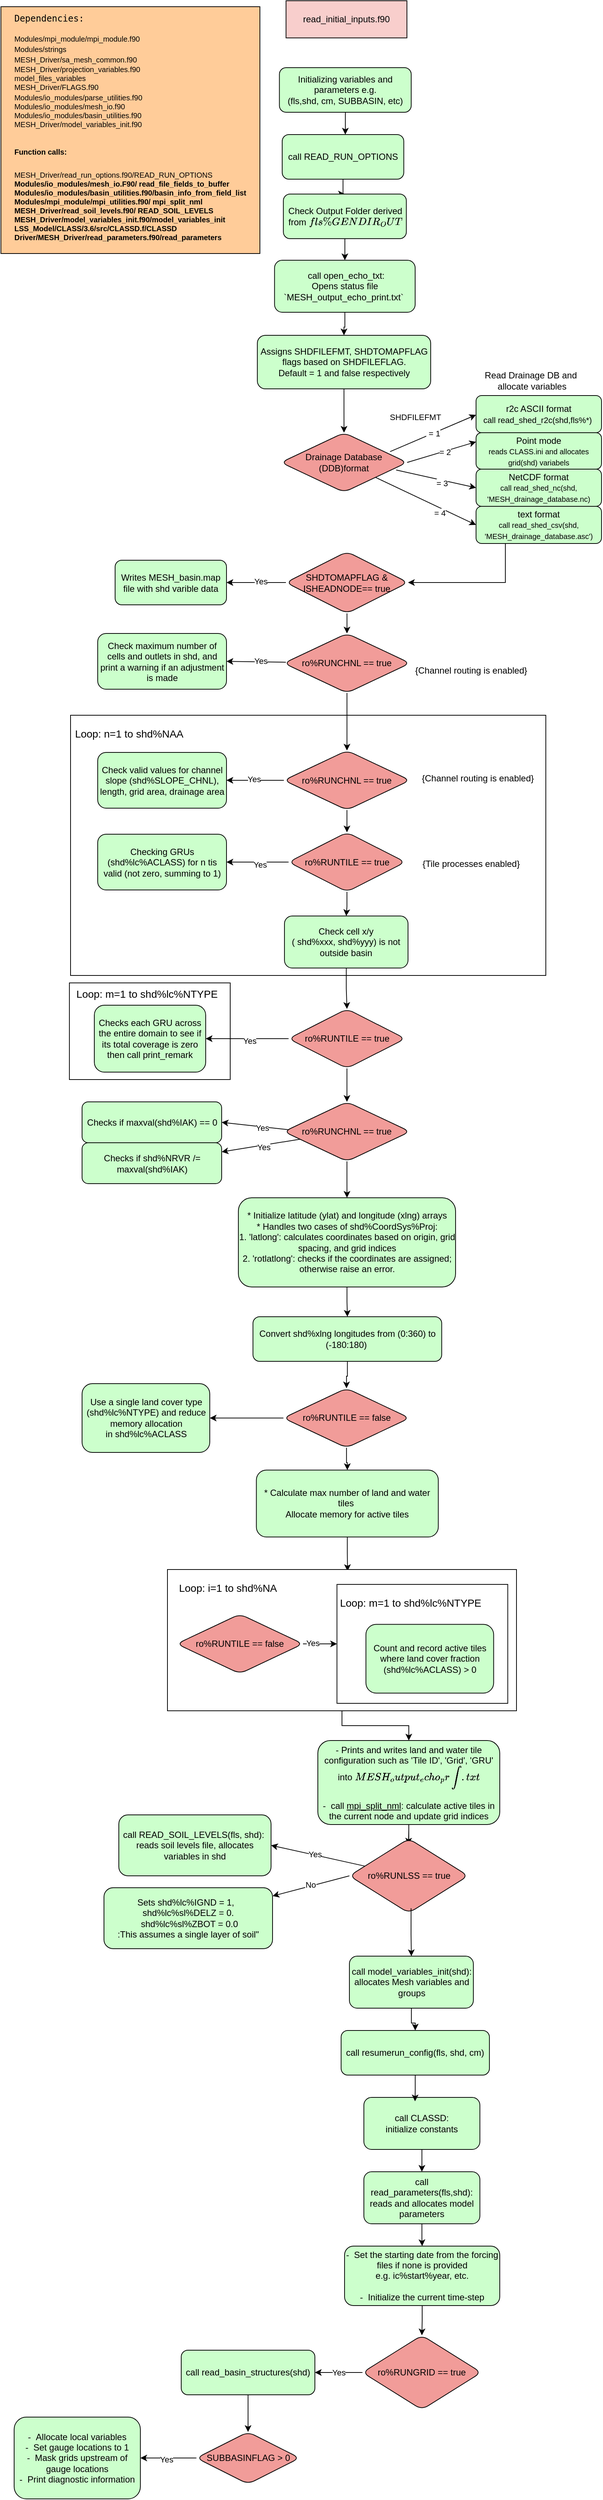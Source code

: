 <mxfile version="24.7.10">
  <diagram name="Page-1" id="G8Z1aOc2a2VwqG3tYmDv">
    <mxGraphModel dx="1587" dy="713" grid="1" gridSize="10" guides="1" tooltips="1" connect="1" arrows="1" fold="1" page="1" pageScale="1" pageWidth="850" pageHeight="1100" math="0" shadow="0">
      <root>
        <mxCell id="0" />
        <mxCell id="1" parent="0" />
        <mxCell id="cja30XPuZZx3rcNJkgzq-40" value="" style="rounded=0;whiteSpace=wrap;html=1;" parent="1" vertex="1">
          <mxGeometry x="103.45" y="1331" width="216.55" height="130" as="geometry" />
        </mxCell>
        <mxCell id="cja30XPuZZx3rcNJkgzq-22" value="" style="rounded=0;whiteSpace=wrap;html=1;" parent="1" vertex="1">
          <mxGeometry x="105" y="971" width="640" height="350" as="geometry" />
        </mxCell>
        <mxCell id="RrCD0M5poMjOQzzuSIQ9-5" value="&amp;nbsp;= 1" style="rounded=0;orthogonalLoop=1;jettySize=auto;html=1;entryX=0;entryY=0.52;entryDx=0;entryDy=0;entryPerimeter=0;exitX=0.865;exitY=0.318;exitDx=0;exitDy=0;exitPerimeter=0;" parent="1" source="RrCD0M5poMjOQzzuSIQ9-2" target="RrCD0M5poMjOQzzuSIQ9-4" edge="1">
          <mxGeometry x="0.004" relative="1" as="geometry">
            <mxPoint as="offset" />
            <mxPoint x="528.211" y="662.08" as="sourcePoint" />
          </mxGeometry>
        </mxCell>
        <mxCell id="RrCD0M5poMjOQzzuSIQ9-2" value="Drainage Database (DDB)format" style="rhombus;whiteSpace=wrap;html=1;rounded=1;fillColor=#F19C99;" parent="1" vertex="1">
          <mxGeometry x="388.25" y="591" width="170" height="80" as="geometry" />
        </mxCell>
        <mxCell id="RrCD0M5poMjOQzzuSIQ9-4" value="r2c ASCII format&lt;br&gt;&lt;div style=&quot;&quot;&gt;&lt;span style=&quot;background-color: initial; font-size: 11px;&quot;&gt;call read_shed_r2c(shd,fls%*)&lt;/span&gt;&lt;span style=&quot;font-size: 11px;&quot;&gt;&amp;nbsp;&lt;/span&gt;&lt;/div&gt;" style="whiteSpace=wrap;html=1;rounded=1;fillColor=#CCFFCC;" parent="1" vertex="1">
          <mxGeometry x="651.04" y="541" width="168.96" height="50" as="geometry" />
        </mxCell>
        <mxCell id="RrCD0M5poMjOQzzuSIQ9-6" value="Point mode&lt;div&gt;&lt;font style=&quot;font-size: 10px;&quot;&gt;reads CLASS.ini and allocates grid(shd) variabels&lt;/font&gt;&lt;/div&gt;" style="whiteSpace=wrap;html=1;rounded=1;fillColor=#CCFFCC;" parent="1" vertex="1">
          <mxGeometry x="651.04" y="591" width="168.96" height="49" as="geometry" />
        </mxCell>
        <mxCell id="RrCD0M5poMjOQzzuSIQ9-7" value="NetCDF format&lt;div&gt;&lt;font style=&quot;font-size: 10px;&quot;&gt;call read_shed_nc(shd, &#39;MESH_drainage_database.nc)&lt;/font&gt;&lt;br&gt;&lt;/div&gt;" style="whiteSpace=wrap;html=1;rounded=1;fillColor=#CCFFCC;" parent="1" vertex="1">
          <mxGeometry x="651.04" y="640" width="168.96" height="50" as="geometry" />
        </mxCell>
        <mxCell id="RrCD0M5poMjOQzzuSIQ9-8" value="= 2" style="rounded=0;orthogonalLoop=1;jettySize=auto;html=1;entryX=0;entryY=0.25;entryDx=0;entryDy=0;exitX=1;exitY=0.5;exitDx=0;exitDy=0;" parent="1" source="RrCD0M5poMjOQzzuSIQ9-2" target="RrCD0M5poMjOQzzuSIQ9-6" edge="1">
          <mxGeometry x="0.079" y="-1" relative="1" as="geometry">
            <mxPoint x="508.95" y="595.68" as="sourcePoint" />
            <mxPoint x="651.04" y="621.5" as="targetPoint" />
            <mxPoint as="offset" />
          </mxGeometry>
        </mxCell>
        <mxCell id="RrCD0M5poMjOQzzuSIQ9-9" value="= 3" style="rounded=0;orthogonalLoop=1;jettySize=auto;html=1;entryX=0;entryY=0.5;entryDx=0;entryDy=0;exitX=0.913;exitY=0.627;exitDx=0;exitDy=0;exitPerimeter=0;" parent="1" source="RrCD0M5poMjOQzzuSIQ9-2" edge="1">
          <mxGeometry x="0.154" y="-4" relative="1" as="geometry">
            <mxPoint x="507.93" y="601.2" as="sourcePoint" />
            <mxPoint x="651.04" y="665" as="targetPoint" />
            <mxPoint as="offset" />
          </mxGeometry>
        </mxCell>
        <mxCell id="cja30XPuZZx3rcNJkgzq-14" style="edgeStyle=orthogonalEdgeStyle;rounded=0;orthogonalLoop=1;jettySize=auto;html=1;entryX=1;entryY=0.5;entryDx=0;entryDy=0;" parent="1" target="RrCD0M5poMjOQzzuSIQ9-28" edge="1">
          <mxGeometry relative="1" as="geometry">
            <mxPoint x="690.529" y="740" as="sourcePoint" />
            <Array as="points">
              <mxPoint x="691" y="793" />
            </Array>
          </mxGeometry>
        </mxCell>
        <mxCell id="RrCD0M5poMjOQzzuSIQ9-10" value="text format&lt;div&gt;&lt;font style=&quot;font-size: 10px;&quot;&gt;call read_shed_csv(shd, &#39;MESH_drainage_database.asc&#39;)&lt;/font&gt;&lt;br&gt;&lt;/div&gt;" style="whiteSpace=wrap;html=1;rounded=1;fillColor=#CCFFCC;" parent="1" vertex="1">
          <mxGeometry x="651.04" y="690" width="168.96" height="50" as="geometry" />
        </mxCell>
        <mxCell id="RrCD0M5poMjOQzzuSIQ9-11" value="= 4" style="rounded=0;orthogonalLoop=1;jettySize=auto;html=1;entryX=0;entryY=0.5;entryDx=0;entryDy=0;" parent="1" source="RrCD0M5poMjOQzzuSIQ9-2" target="RrCD0M5poMjOQzzuSIQ9-10" edge="1">
          <mxGeometry x="0.313" y="-6" relative="1" as="geometry">
            <mxPoint x="503.51" y="605.68" as="sourcePoint" />
            <mxPoint x="641.04" y="725" as="targetPoint" />
            <mxPoint as="offset" />
          </mxGeometry>
        </mxCell>
        <mxCell id="RrCD0M5poMjOQzzuSIQ9-12" value="&lt;span style=&quot;color: rgb(0, 0, 0); font-family: Helvetica; font-size: 11px; font-style: normal; font-variant-ligatures: normal; font-variant-caps: normal; font-weight: 400; letter-spacing: normal; orphans: 2; text-align: center; text-indent: 0px; text-transform: none; widows: 2; word-spacing: 0px; -webkit-text-stroke-width: 0px; white-space: nowrap; background-color: rgb(255, 255, 255); text-decoration-thickness: initial; text-decoration-style: initial; text-decoration-color: initial; display: inline !important; float: none;&quot;&gt;SHDFILEFMT&lt;/span&gt;" style="text;whiteSpace=wrap;html=1;" parent="1" vertex="1">
          <mxGeometry x="533.25" y="556" width="80" height="20" as="geometry" />
        </mxCell>
        <mxCell id="RrCD0M5poMjOQzzuSIQ9-32" value="" style="edgeStyle=orthogonalEdgeStyle;rounded=0;orthogonalLoop=1;jettySize=auto;html=1;" parent="1" source="RrCD0M5poMjOQzzuSIQ9-28" target="RrCD0M5poMjOQzzuSIQ9-31" edge="1">
          <mxGeometry relative="1" as="geometry" />
        </mxCell>
        <mxCell id="RrCD0M5poMjOQzzuSIQ9-33" value="Yes" style="edgeLabel;html=1;align=center;verticalAlign=middle;resizable=0;points=[];" parent="RrCD0M5poMjOQzzuSIQ9-32" vertex="1" connectable="0">
          <mxGeometry x="-0.137" y="-2" relative="1" as="geometry">
            <mxPoint as="offset" />
          </mxGeometry>
        </mxCell>
        <mxCell id="cja30XPuZZx3rcNJkgzq-15" style="edgeStyle=orthogonalEdgeStyle;rounded=0;orthogonalLoop=1;jettySize=auto;html=1;entryX=0.5;entryY=0;entryDx=0;entryDy=0;" parent="1" source="RrCD0M5poMjOQzzuSIQ9-28" target="cja30XPuZZx3rcNJkgzq-8" edge="1">
          <mxGeometry relative="1" as="geometry" />
        </mxCell>
        <mxCell id="RrCD0M5poMjOQzzuSIQ9-28" value="SHDTOMAPFLAG &amp;amp; ISHEADNODE== true" style="rhombus;whiteSpace=wrap;html=1;rounded=1;fillColor=#F19C99;" parent="1" vertex="1">
          <mxGeometry x="395" y="751" width="164.45" height="83" as="geometry" />
        </mxCell>
        <mxCell id="RrCD0M5poMjOQzzuSIQ9-31" value="Writes&amp;nbsp;MESH_basin.map file with shd varible data" style="whiteSpace=wrap;html=1;rounded=1;fillColor=#CCFFCC;" parent="1" vertex="1">
          <mxGeometry x="165" y="762.5" width="150" height="60" as="geometry" />
        </mxCell>
        <mxCell id="k8cxtBcyO_ocY8MXpLSP-2" value="&lt;pre style=&quot;text-align: left;&quot;&gt;&lt;span style=&quot;background-color: initial;&quot;&gt;&lt;font style=&quot;font-size: 12px;&quot;&gt;Dependencies:&lt;/font&gt;&lt;/span&gt;&lt;/pre&gt;&lt;div style=&quot;text-align: left;&quot;&gt;&lt;font style=&quot;font-size: 10px;&quot;&gt;&lt;font style=&quot;&quot;&gt;Modules/mpi_module/&lt;/font&gt;&lt;span style=&quot;background-color: initial;&quot;&gt;mpi_module.f90&lt;/span&gt;&lt;/font&gt;&lt;/div&gt;&lt;div style=&quot;text-align: left;&quot;&gt;&lt;font style=&quot;font-size: 10px;&quot;&gt;&lt;span style=&quot;background-color: initial;&quot;&gt;Modules/&lt;/span&gt;strings&lt;/font&gt;&lt;font style=&quot;font-size: 10px;&quot;&gt;&amp;nbsp;&lt;/font&gt;&lt;/div&gt;&lt;div&gt;&lt;div style=&quot;text-align: left;&quot;&gt;&lt;span style=&quot;font-size: 10px; background-color: initial;&quot;&gt;MESH_Driver/sa_mesh_common.f90&lt;/span&gt;&lt;/div&gt;&lt;font style=&quot;font-size: 10px;&quot;&gt;&lt;div style=&quot;text-align: left;&quot;&gt;&lt;span style=&quot;background-color: initial;&quot;&gt;MESH_Driver/projection_variables.f90&lt;/span&gt;&lt;/div&gt;&lt;div style=&quot;text-align: left;&quot;&gt;&lt;span style=&quot;background-color: initial;&quot;&gt;model_files_variables&lt;/span&gt;&lt;/div&gt;&lt;div style=&quot;text-align: left;&quot;&gt;&lt;span style=&quot;background-color: initial;&quot;&gt;MESH_Driver/FLAGS.f90&lt;/span&gt;&lt;/div&gt;&lt;/font&gt;&lt;/div&gt;&lt;div&gt;&lt;div style=&quot;text-align: left;&quot;&gt;&lt;span style=&quot;font-size: 10px; background-color: initial;&quot;&gt;Modules/io_modules/parse_utilities.f90&lt;/span&gt;&lt;/div&gt;&lt;font style=&quot;&quot;&gt;&lt;div style=&quot;font-size: 10px; text-align: left;&quot;&gt;&lt;span style=&quot;background-color: initial;&quot;&gt;Modules/io_modules/mesh_io.f90&lt;/span&gt;&lt;/div&gt;&lt;div style=&quot;font-size: 10px; text-align: left;&quot;&gt;&lt;span style=&quot;background-color: initial;&quot;&gt;Modules/io_modules/basin_utilities.f90&lt;/span&gt;&lt;/div&gt;&lt;div style=&quot;font-size: 10px; text-align: left;&quot;&gt;&lt;span style=&quot;background-color: initial;&quot;&gt;MESH_Driver/&lt;/span&gt;model_variables_init.f90&lt;span style=&quot;background-color: initial;&quot;&gt;&lt;br&gt;&lt;/span&gt;&lt;/div&gt;&lt;div style=&quot;font-size: 10px; text-align: left;&quot;&gt;&lt;br&gt;&lt;/div&gt;&lt;h4 style=&quot;font-size: 10px; text-align: left;&quot;&gt;Function calls:&lt;/h4&gt;&lt;h6 style=&quot;text-align: left;&quot;&gt;&lt;font face=&quot;Helvetica&quot;&gt;&lt;font style=&quot;font-size: 10px;&quot;&gt;&lt;span style=&quot;text-align: center; background-color: initial; font-weight: normal;&quot;&gt;MESH_Driver/&lt;/span&gt;&lt;span style=&quot;text-align: center; background-color: initial; font-weight: normal;&quot;&gt;read_run_options.f90/&lt;/span&gt;&lt;/font&gt;&lt;span style=&quot;text-align: center; background-color: initial; font-weight: normal;&quot;&gt;&lt;font style=&quot;font-size: 10px;&quot;&gt;READ_RUN_OPTIONS&lt;/font&gt;&lt;br&gt;&lt;/span&gt;&lt;/font&gt;&lt;font face=&quot;Helvetica&quot;&gt;&lt;span style=&quot;background-color: initial; text-align: center;&quot;&gt;&lt;span style=&quot;font-size: 10px;&quot;&gt;Modules/io_modules/mesh_io.F90/&amp;nbsp;&lt;/span&gt;&lt;/span&gt;&lt;span style=&quot;background-color: initial; text-align: center; font-size: 10px;&quot;&gt;read_file_fields_to_buffer&lt;br&gt;&lt;/span&gt;&lt;/font&gt;&lt;font face=&quot;Helvetica&quot;&gt;&lt;span style=&quot;background-color: initial; text-align: center;&quot;&gt;&lt;span style=&quot;font-size: 10px;&quot;&gt;Modules/io_modules/basin_utilities.f90/&lt;/span&gt;&lt;/span&gt;&lt;span style=&quot;background-color: initial; text-align: center; font-size: 10px;&quot;&gt;basin_info_from_field_list&lt;br&gt;&lt;/span&gt;&lt;/font&gt;&lt;font face=&quot;Helvetica&quot;&gt;&lt;font style=&quot;font-size: 10px;&quot;&gt;Modules/mpi_module/mpi_utilities.f90/&amp;nbsp;mpi_split_nml&lt;br&gt;&lt;/font&gt;&lt;/font&gt;&lt;font face=&quot;Helvetica&quot;&gt;&lt;font style=&quot;&quot;&gt;&lt;span style=&quot;font-size: 10px;&quot;&gt;MESH_Driver/read_soil_levels.f90/&amp;nbsp;&lt;/span&gt;&lt;span style=&quot;background-color: initial; text-align: center; font-size: 10px;&quot;&gt;READ_SOIL_LEVELS&lt;br&gt;&lt;/span&gt;&lt;/font&gt;&lt;/font&gt;&lt;span style=&quot;font-family: Helvetica; font-size: 10px; white-space: normal; background-color: initial;&quot;&gt;MESH_Driver/&lt;/span&gt;&lt;span style=&quot;font-family: Helvetica; font-size: 10px; white-space: normal;&quot;&gt;model_variables_init.f90/&lt;/span&gt;&lt;font face=&quot;Helvetica&quot;&gt;&lt;span style=&quot;font-size: 10px; white-space: normal;&quot;&gt;model_variables_init&lt;/span&gt;&lt;font style=&quot;&quot;&gt;&lt;span style=&quot;background-color: initial; text-align: center; font-size: 10px;&quot;&gt;&lt;br&gt;&lt;/span&gt;&lt;/font&gt;&lt;/font&gt;&lt;font face=&quot;Helvetica&quot;&gt;&lt;span style=&quot;font-size: 10px; white-space: normal;&quot;&gt;LSS_Model/CLASS/3.6/src/CLASSD.f/CLASSD&lt;br&gt;&lt;/span&gt;&lt;/font&gt;&lt;font face=&quot;Helvetica&quot;&gt;&lt;span style=&quot;font-size: 10px; white-space: normal;&quot;&gt;Driver/MESH_Driver/read_parameters.f90/read_parameters&lt;/span&gt;&lt;/font&gt;&lt;/h6&gt;&lt;/font&gt;&lt;/div&gt;" style="rounded=0;whiteSpace=wrap;html=1;fillColor=#FFCC99;" parent="1" vertex="1">
          <mxGeometry x="11.25" y="18" width="348.75" height="332" as="geometry" />
        </mxCell>
        <mxCell id="vwd9tqVX-Ud4DT4UKq4m-3" style="edgeStyle=orthogonalEdgeStyle;rounded=0;orthogonalLoop=1;jettySize=auto;html=1;entryX=0.5;entryY=0;entryDx=0;entryDy=0;" parent="1" source="vwd9tqVX-Ud4DT4UKq4m-14" target="RrCD0M5poMjOQzzuSIQ9-2" edge="1">
          <mxGeometry relative="1" as="geometry">
            <mxPoint x="474.375" y="550" as="sourcePoint" />
          </mxGeometry>
        </mxCell>
        <mxCell id="cja30XPuZZx3rcNJkgzq-7" style="edgeStyle=orthogonalEdgeStyle;rounded=0;orthogonalLoop=1;jettySize=auto;html=1;entryX=0.5;entryY=0;entryDx=0;entryDy=0;" parent="1" source="vwd9tqVX-Ud4DT4UKq4m-1" target="vwd9tqVX-Ud4DT4UKq4m-9" edge="1">
          <mxGeometry relative="1" as="geometry" />
        </mxCell>
        <mxCell id="vwd9tqVX-Ud4DT4UKq4m-1" value="call&amp;nbsp;READ_RUN_OPTIONS" style="whiteSpace=wrap;html=1;rounded=1;fillColor=#CCFFCC;" parent="1" vertex="1">
          <mxGeometry x="390" y="190" width="163.75" height="60" as="geometry" />
        </mxCell>
        <mxCell id="cja30XPuZZx3rcNJkgzq-4" value="" style="edgeStyle=orthogonalEdgeStyle;rounded=0;orthogonalLoop=1;jettySize=auto;html=1;" parent="1" source="vwd9tqVX-Ud4DT4UKq4m-4" edge="1">
          <mxGeometry relative="1" as="geometry">
            <mxPoint x="475" y="190" as="targetPoint" />
          </mxGeometry>
        </mxCell>
        <mxCell id="vwd9tqVX-Ud4DT4UKq4m-4" value="Initializing variables and parameters e.g.&lt;div&gt;(fls,shd, cm, SUBBASIN, etc)&lt;/div&gt;" style="whiteSpace=wrap;html=1;rounded=1;fillColor=#CCFFCC;" parent="1" vertex="1">
          <mxGeometry x="386.25" y="100" width="177.5" height="60" as="geometry" />
        </mxCell>
        <mxCell id="cja30XPuZZx3rcNJkgzq-3" value="" style="edgeStyle=orthogonalEdgeStyle;rounded=0;orthogonalLoop=1;jettySize=auto;html=1;" parent="1" source="vwd9tqVX-Ud4DT4UKq4m-9" target="vwd9tqVX-Ud4DT4UKq4m-12" edge="1">
          <mxGeometry relative="1" as="geometry" />
        </mxCell>
        <mxCell id="vwd9tqVX-Ud4DT4UKq4m-9" value="Check Output Folder derived from `fls%GENDIR_OUT`" style="whiteSpace=wrap;html=1;rounded=1;fillColor=#CCFFCC;" parent="1" vertex="1">
          <mxGeometry x="391.57" y="270" width="165.62" height="60" as="geometry" />
        </mxCell>
        <mxCell id="vwd9tqVX-Ud4DT4UKq4m-15" value="" style="edgeStyle=orthogonalEdgeStyle;rounded=0;orthogonalLoop=1;jettySize=auto;html=1;" parent="1" source="vwd9tqVX-Ud4DT4UKq4m-12" target="vwd9tqVX-Ud4DT4UKq4m-14" edge="1">
          <mxGeometry relative="1" as="geometry" />
        </mxCell>
        <mxCell id="vwd9tqVX-Ud4DT4UKq4m-12" value="&lt;span dir=&quot;ltr&quot; class=&quot;ui-provider a b c d e f g h i j k l m n o p q r s t u v w x y z ab ac ae af ag ah ai aj ak&quot;&gt;&amp;nbsp;call open_echo_txt:&lt;/span&gt;&lt;div&gt;&lt;span dir=&quot;ltr&quot; class=&quot;ui-provider a b c d e f g h i j k l m n o p q r s t u v w x y z ab ac ae af ag ah ai aj ak&quot;&gt;Opens status file `&lt;/span&gt;&lt;span style=&quot;background-color: initial;&quot;&gt;MESH_output_echo_print.txt`&amp;nbsp;&lt;/span&gt;&lt;/div&gt;" style="whiteSpace=wrap;html=1;rounded=1;fillColor=#CCFFCC;" parent="1" vertex="1">
          <mxGeometry x="379.69" y="359" width="189.38" height="70" as="geometry" />
        </mxCell>
        <mxCell id="vwd9tqVX-Ud4DT4UKq4m-14" value="&lt;font style=&quot;font-size: 12px;&quot;&gt;Assigns&amp;nbsp;SHDFILEFMT,&amp;nbsp;SHDTOMAPFLAG flags based on SHDFILEFLAG.&lt;br&gt;Default = 1 and false respectively&lt;/font&gt;" style="whiteSpace=wrap;html=1;rounded=1;fillColor=#CCFFCC;" parent="1" vertex="1">
          <mxGeometry x="356.53" y="460" width="233.44" height="72" as="geometry" />
        </mxCell>
        <mxCell id="vwd9tqVX-Ud4DT4UKq4m-17" value="Read Drainage DB and&amp;nbsp;&lt;div&gt;allocate variables&lt;/div&gt;" style="text;html=1;align=center;verticalAlign=middle;resizable=0;points=[];autosize=1;strokeColor=none;fillColor=none;" parent="1" vertex="1">
          <mxGeometry x="651.04" y="501" width="150" height="40" as="geometry" />
        </mxCell>
        <mxCell id="cja30XPuZZx3rcNJkgzq-12" style="rounded=0;orthogonalLoop=1;jettySize=auto;html=1;entryX=1;entryY=0.5;entryDx=0;entryDy=0;" parent="1" source="cja30XPuZZx3rcNJkgzq-8" target="cja30XPuZZx3rcNJkgzq-11" edge="1">
          <mxGeometry relative="1" as="geometry" />
        </mxCell>
        <mxCell id="3sD9oDjBDceZGgZilhe4-11" value="Yes" style="edgeLabel;html=1;align=center;verticalAlign=middle;resizable=0;points=[];" vertex="1" connectable="0" parent="cja30XPuZZx3rcNJkgzq-12">
          <mxGeometry x="-0.141" y="-1" relative="1" as="geometry">
            <mxPoint as="offset" />
          </mxGeometry>
        </mxCell>
        <mxCell id="cja30XPuZZx3rcNJkgzq-19" style="rounded=0;orthogonalLoop=1;jettySize=auto;html=1;exitX=0;exitY=0.5;exitDx=0;exitDy=0;" parent="1" source="cja30XPuZZx3rcNJkgzq-23" target="cja30XPuZZx3rcNJkgzq-18" edge="1">
          <mxGeometry relative="1" as="geometry" />
        </mxCell>
        <mxCell id="3sD9oDjBDceZGgZilhe4-12" value="Yes" style="edgeLabel;html=1;align=center;verticalAlign=middle;resizable=0;points=[];" vertex="1" connectable="0" parent="cja30XPuZZx3rcNJkgzq-19">
          <mxGeometry x="0.041" y="-2" relative="1" as="geometry">
            <mxPoint as="offset" />
          </mxGeometry>
        </mxCell>
        <mxCell id="cja30XPuZZx3rcNJkgzq-25" style="edgeStyle=orthogonalEdgeStyle;rounded=0;orthogonalLoop=1;jettySize=auto;html=1;entryX=0.5;entryY=0;entryDx=0;entryDy=0;" parent="1" source="cja30XPuZZx3rcNJkgzq-8" target="cja30XPuZZx3rcNJkgzq-23" edge="1">
          <mxGeometry relative="1" as="geometry" />
        </mxCell>
        <mxCell id="cja30XPuZZx3rcNJkgzq-8" value="ro%RUNCHNL == true" style="rhombus;whiteSpace=wrap;html=1;rounded=1;fillColor=#F19C99;" parent="1" vertex="1">
          <mxGeometry x="392.23" y="861" width="170" height="80" as="geometry" />
        </mxCell>
        <mxCell id="cja30XPuZZx3rcNJkgzq-11" value="Check maximum number of cells and outlets in shd, and print a warning if an adjustment is made" style="whiteSpace=wrap;html=1;rounded=1;fillColor=#CCFFCC;" parent="1" vertex="1">
          <mxGeometry x="141.56" y="861" width="173.44" height="75" as="geometry" />
        </mxCell>
        <mxCell id="cja30XPuZZx3rcNJkgzq-16" value="{Channel routing is enabled}" style="text;html=1;align=center;verticalAlign=middle;resizable=0;points=[];autosize=1;strokeColor=none;fillColor=none;" parent="1" vertex="1">
          <mxGeometry x="559.45" y="896" width="170" height="30" as="geometry" />
        </mxCell>
        <mxCell id="cja30XPuZZx3rcNJkgzq-18" value="Check valid values for channel slope (shd%SLOPE_CHNL), length, grid area, drainage area" style="whiteSpace=wrap;html=1;rounded=1;fillColor=#CCFFCC;" parent="1" vertex="1">
          <mxGeometry x="141.56" y="1021" width="173.44" height="75" as="geometry" />
        </mxCell>
        <mxCell id="cja30XPuZZx3rcNJkgzq-29" style="edgeStyle=orthogonalEdgeStyle;rounded=0;orthogonalLoop=1;jettySize=auto;html=1;entryX=1;entryY=0.5;entryDx=0;entryDy=0;" parent="1" source="cja30XPuZZx3rcNJkgzq-20" target="cja30XPuZZx3rcNJkgzq-28" edge="1">
          <mxGeometry relative="1" as="geometry" />
        </mxCell>
        <mxCell id="3sD9oDjBDceZGgZilhe4-13" value="Yes" style="edgeLabel;html=1;align=center;verticalAlign=middle;resizable=0;points=[];" vertex="1" connectable="0" parent="cja30XPuZZx3rcNJkgzq-29">
          <mxGeometry x="-0.069" y="3" relative="1" as="geometry">
            <mxPoint as="offset" />
          </mxGeometry>
        </mxCell>
        <mxCell id="cja30XPuZZx3rcNJkgzq-33" style="edgeStyle=orthogonalEdgeStyle;rounded=0;orthogonalLoop=1;jettySize=auto;html=1;entryX=0.5;entryY=0;entryDx=0;entryDy=0;" parent="1" source="cja30XPuZZx3rcNJkgzq-20" target="cja30XPuZZx3rcNJkgzq-32" edge="1">
          <mxGeometry relative="1" as="geometry" />
        </mxCell>
        <mxCell id="cja30XPuZZx3rcNJkgzq-20" value="ro%RUNTILE == true" style="rhombus;whiteSpace=wrap;html=1;rounded=1;fillColor=#F19C99;" parent="1" vertex="1">
          <mxGeometry x="398.61" y="1128.5" width="157.23" height="80" as="geometry" />
        </mxCell>
        <mxCell id="cja30XPuZZx3rcNJkgzq-21" value="{Tile processes enabled}" style="text;html=1;align=center;verticalAlign=middle;resizable=0;points=[];autosize=1;strokeColor=none;fillColor=none;" parent="1" vertex="1">
          <mxGeometry x="569.45" y="1156" width="150" height="30" as="geometry" />
        </mxCell>
        <mxCell id="cja30XPuZZx3rcNJkgzq-26" style="edgeStyle=orthogonalEdgeStyle;rounded=0;orthogonalLoop=1;jettySize=auto;html=1;entryX=0.5;entryY=0;entryDx=0;entryDy=0;" parent="1" source="cja30XPuZZx3rcNJkgzq-23" target="cja30XPuZZx3rcNJkgzq-20" edge="1">
          <mxGeometry relative="1" as="geometry" />
        </mxCell>
        <mxCell id="cja30XPuZZx3rcNJkgzq-23" value="ro%RUNCHNL == true" style="rhombus;whiteSpace=wrap;html=1;rounded=1;fillColor=#F19C99;" parent="1" vertex="1">
          <mxGeometry x="392.23" y="1018.5" width="170" height="80" as="geometry" />
        </mxCell>
        <mxCell id="cja30XPuZZx3rcNJkgzq-24" value="&lt;font style=&quot;font-size: 14px;&quot;&gt;Loop: n=1 to&amp;nbsp;shd%NAA&amp;nbsp;&lt;/font&gt;" style="text;html=1;align=center;verticalAlign=middle;whiteSpace=wrap;rounded=0;" parent="1" vertex="1">
          <mxGeometry x="87" y="981" width="198" height="30" as="geometry" />
        </mxCell>
        <mxCell id="cja30XPuZZx3rcNJkgzq-27" value="{Channel routing is enabled}" style="text;html=1;align=center;verticalAlign=middle;resizable=0;points=[];autosize=1;strokeColor=none;fillColor=none;" parent="1" vertex="1">
          <mxGeometry x="568.25" y="1041" width="170" height="30" as="geometry" />
        </mxCell>
        <mxCell id="cja30XPuZZx3rcNJkgzq-28" value="Checking GRUs (shd%lc%ACLASS) for n tis valid (not zero, summing to 1)" style="whiteSpace=wrap;html=1;rounded=1;fillColor=#CCFFCC;" parent="1" vertex="1">
          <mxGeometry x="141.56" y="1131" width="173.44" height="75" as="geometry" />
        </mxCell>
        <mxCell id="cja30XPuZZx3rcNJkgzq-37" style="edgeStyle=orthogonalEdgeStyle;rounded=0;orthogonalLoop=1;jettySize=auto;html=1;entryX=0.5;entryY=0;entryDx=0;entryDy=0;" parent="1" source="cja30XPuZZx3rcNJkgzq-32" target="cja30XPuZZx3rcNJkgzq-36" edge="1">
          <mxGeometry relative="1" as="geometry" />
        </mxCell>
        <mxCell id="cja30XPuZZx3rcNJkgzq-32" value="Check cell x/y (&amp;nbsp;shd%xxx,&amp;nbsp;shd%yyy) is not outside basin" style="whiteSpace=wrap;html=1;rounded=1;fillColor=#CCFFCC;" parent="1" vertex="1">
          <mxGeometry x="393.06" y="1241" width="166.39" height="70" as="geometry" />
        </mxCell>
        <mxCell id="cja30XPuZZx3rcNJkgzq-39" value="" style="edgeStyle=orthogonalEdgeStyle;rounded=0;orthogonalLoop=1;jettySize=auto;html=1;" parent="1" source="cja30XPuZZx3rcNJkgzq-36" target="cja30XPuZZx3rcNJkgzq-38" edge="1">
          <mxGeometry relative="1" as="geometry" />
        </mxCell>
        <mxCell id="3sD9oDjBDceZGgZilhe4-14" value="Yes" style="edgeLabel;html=1;align=center;verticalAlign=middle;resizable=0;points=[];" vertex="1" connectable="0" parent="cja30XPuZZx3rcNJkgzq-39">
          <mxGeometry x="-0.063" y="3" relative="1" as="geometry">
            <mxPoint as="offset" />
          </mxGeometry>
        </mxCell>
        <mxCell id="cja30XPuZZx3rcNJkgzq-43" style="edgeStyle=orthogonalEdgeStyle;rounded=0;orthogonalLoop=1;jettySize=auto;html=1;" parent="1" source="cja30XPuZZx3rcNJkgzq-36" target="cja30XPuZZx3rcNJkgzq-42" edge="1">
          <mxGeometry relative="1" as="geometry" />
        </mxCell>
        <mxCell id="cja30XPuZZx3rcNJkgzq-36" value="ro%RUNTILE == true" style="rhombus;whiteSpace=wrap;html=1;rounded=1;fillColor=#F19C99;" parent="1" vertex="1">
          <mxGeometry x="398.61" y="1366" width="157.23" height="80" as="geometry" />
        </mxCell>
        <mxCell id="cja30XPuZZx3rcNJkgzq-38" value="Checks each GRU across the entire domain to see if its total coverage is zero then call print_remark" style="whiteSpace=wrap;html=1;fillColor=#CCFFCC;rounded=1;" parent="1" vertex="1">
          <mxGeometry x="137" y="1361" width="150.01" height="90" as="geometry" />
        </mxCell>
        <mxCell id="cja30XPuZZx3rcNJkgzq-41" value="&lt;font style=&quot;font-size: 14px;&quot;&gt;Loop: m=1 to&amp;nbsp;shd%lc%NTYPE&amp;nbsp;&lt;/font&gt;" style="text;html=1;align=center;verticalAlign=middle;whiteSpace=wrap;rounded=0;" parent="1" vertex="1">
          <mxGeometry x="110.5" y="1331" width="198" height="30" as="geometry" />
        </mxCell>
        <mxCell id="cja30XPuZZx3rcNJkgzq-45" style="rounded=0;orthogonalLoop=1;jettySize=auto;html=1;exitX=0.087;exitY=0.48;exitDx=0;exitDy=0;entryX=1;entryY=0.5;entryDx=0;entryDy=0;exitPerimeter=0;" parent="1" source="cja30XPuZZx3rcNJkgzq-42" target="cja30XPuZZx3rcNJkgzq-44" edge="1">
          <mxGeometry relative="1" as="geometry" />
        </mxCell>
        <mxCell id="3sD9oDjBDceZGgZilhe4-15" value="Yes" style="edgeLabel;html=1;align=center;verticalAlign=middle;resizable=0;points=[];" vertex="1" connectable="0" parent="cja30XPuZZx3rcNJkgzq-45">
          <mxGeometry x="-0.117" y="1" relative="1" as="geometry">
            <mxPoint as="offset" />
          </mxGeometry>
        </mxCell>
        <mxCell id="cja30XPuZZx3rcNJkgzq-47" style="rounded=0;orthogonalLoop=1;jettySize=auto;html=1;" parent="1" source="cja30XPuZZx3rcNJkgzq-42" target="cja30XPuZZx3rcNJkgzq-46" edge="1">
          <mxGeometry relative="1" as="geometry" />
        </mxCell>
        <mxCell id="3sD9oDjBDceZGgZilhe4-16" value="Yes" style="edgeLabel;html=1;align=center;verticalAlign=middle;resizable=0;points=[];" vertex="1" connectable="0" parent="cja30XPuZZx3rcNJkgzq-47">
          <mxGeometry x="-0.056" y="2" relative="1" as="geometry">
            <mxPoint as="offset" />
          </mxGeometry>
        </mxCell>
        <mxCell id="cja30XPuZZx3rcNJkgzq-49" value="" style="edgeStyle=orthogonalEdgeStyle;rounded=0;orthogonalLoop=1;jettySize=auto;html=1;" parent="1" source="cja30XPuZZx3rcNJkgzq-42" target="cja30XPuZZx3rcNJkgzq-48" edge="1">
          <mxGeometry relative="1" as="geometry" />
        </mxCell>
        <mxCell id="cja30XPuZZx3rcNJkgzq-42" value="ro%RUNCHNL == true" style="rhombus;whiteSpace=wrap;html=1;rounded=1;fillColor=#F19C99;" parent="1" vertex="1">
          <mxGeometry x="392.23" y="1491" width="170" height="80" as="geometry" />
        </mxCell>
        <mxCell id="cja30XPuZZx3rcNJkgzq-44" value="Checks if maxval(shd%IAK) == 0" style="whiteSpace=wrap;html=1;rounded=1;fillColor=#CCFFCC;" parent="1" vertex="1">
          <mxGeometry x="120.5" y="1491" width="188" height="55" as="geometry" />
        </mxCell>
        <mxCell id="cja30XPuZZx3rcNJkgzq-46" value="Checks if shd%NRVR /= maxval(shd%IAK)" style="whiteSpace=wrap;html=1;rounded=1;fillColor=#CCFFCC;" parent="1" vertex="1">
          <mxGeometry x="120.5" y="1546" width="188" height="55" as="geometry" />
        </mxCell>
        <mxCell id="cja30XPuZZx3rcNJkgzq-52" value="" style="edgeStyle=orthogonalEdgeStyle;rounded=0;orthogonalLoop=1;jettySize=auto;html=1;" parent="1" source="cja30XPuZZx3rcNJkgzq-48" target="cja30XPuZZx3rcNJkgzq-51" edge="1">
          <mxGeometry relative="1" as="geometry" />
        </mxCell>
        <mxCell id="cja30XPuZZx3rcNJkgzq-48" value="* Initialize latitude (ylat) and longitude (xlng) arrays&lt;div&gt;* Handles two cases of&amp;nbsp;shd%CoordSys%Proj:&lt;/div&gt;&lt;div&gt;1.&amp;nbsp;&#39;latlong&#39;: calculates coordinates based on origin, grid spacing, and grid indices&lt;/div&gt;&lt;div&gt;2.&amp;nbsp;&#39;rotlatlong&#39;: checks if the coordinates are assigned; otherwise raise an error.&lt;/div&gt;" style="whiteSpace=wrap;html=1;fillColor=#CCFFCC;rounded=1;" parent="1" vertex="1">
          <mxGeometry x="330.98" y="1620" width="292.5" height="120" as="geometry" />
        </mxCell>
        <mxCell id="cja30XPuZZx3rcNJkgzq-54" style="edgeStyle=orthogonalEdgeStyle;rounded=0;orthogonalLoop=1;jettySize=auto;html=1;" parent="1" source="cja30XPuZZx3rcNJkgzq-51" target="cja30XPuZZx3rcNJkgzq-53" edge="1">
          <mxGeometry relative="1" as="geometry" />
        </mxCell>
        <mxCell id="cja30XPuZZx3rcNJkgzq-51" value="Convert&amp;nbsp;shd%xlng longitudes&amp;nbsp;from (0:360) to (-180:180)&amp;nbsp;" style="whiteSpace=wrap;html=1;fillColor=#CCFFCC;rounded=1;" parent="1" vertex="1">
          <mxGeometry x="350.65" y="1780" width="254.16" height="60" as="geometry" />
        </mxCell>
        <mxCell id="cja30XPuZZx3rcNJkgzq-56" value="" style="edgeStyle=orthogonalEdgeStyle;rounded=0;orthogonalLoop=1;jettySize=auto;html=1;" parent="1" source="cja30XPuZZx3rcNJkgzq-53" target="cja30XPuZZx3rcNJkgzq-55" edge="1">
          <mxGeometry relative="1" as="geometry" />
        </mxCell>
        <mxCell id="cja30XPuZZx3rcNJkgzq-58" value="" style="edgeStyle=orthogonalEdgeStyle;rounded=0;orthogonalLoop=1;jettySize=auto;html=1;" parent="1" source="cja30XPuZZx3rcNJkgzq-53" target="cja30XPuZZx3rcNJkgzq-57" edge="1">
          <mxGeometry relative="1" as="geometry" />
        </mxCell>
        <mxCell id="cja30XPuZZx3rcNJkgzq-53" value="ro%RUNTILE == false" style="rhombus;whiteSpace=wrap;html=1;rounded=1;fillColor=#F19C99;" parent="1" vertex="1">
          <mxGeometry x="391.57" y="1876.25" width="170" height="80" as="geometry" />
        </mxCell>
        <mxCell id="cja30XPuZZx3rcNJkgzq-55" value="Use a single land cover type (shd%lc%NTYPE) and reduce memory allocation in&amp;nbsp;shd%lc%ACLASS" style="whiteSpace=wrap;html=1;fillColor=#CCFFCC;rounded=1;" parent="1" vertex="1">
          <mxGeometry x="120.5" y="1870" width="172" height="92.5" as="geometry" />
        </mxCell>
        <mxCell id="cja30XPuZZx3rcNJkgzq-57" value="* Calculate max number of land and water tiles&amp;nbsp;&lt;div&gt;Allocate memory for active tiles&lt;/div&gt;" style="whiteSpace=wrap;html=1;fillColor=#CCFFCC;rounded=1;" parent="1" vertex="1">
          <mxGeometry x="355.23" y="1986.25" width="245" height="90" as="geometry" />
        </mxCell>
        <mxCell id="cja30XPuZZx3rcNJkgzq-62" style="edgeStyle=orthogonalEdgeStyle;rounded=0;orthogonalLoop=1;jettySize=auto;html=1;entryX=0.516;entryY=0.011;entryDx=0;entryDy=0;entryPerimeter=0;" parent="1" source="cja30XPuZZx3rcNJkgzq-57" target="cja30XPuZZx3rcNJkgzq-59" edge="1">
          <mxGeometry relative="1" as="geometry" />
        </mxCell>
        <mxCell id="cja30XPuZZx3rcNJkgzq-70" value="" style="group" parent="1" vertex="1" connectable="0">
          <mxGeometry x="220" y="2120" width="485.5" height="190" as="geometry" />
        </mxCell>
        <mxCell id="cja30XPuZZx3rcNJkgzq-59" value="" style="rounded=0;whiteSpace=wrap;html=1;" parent="cja30XPuZZx3rcNJkgzq-70" vertex="1">
          <mxGeometry x="15.5" width="470" height="190" as="geometry" />
        </mxCell>
        <mxCell id="cja30XPuZZx3rcNJkgzq-60" value="&lt;font style=&quot;font-size: 14px;&quot;&gt;Loop: i=1 to&amp;nbsp;shd%NA&amp;nbsp;&lt;/font&gt;" style="text;html=1;align=center;verticalAlign=middle;whiteSpace=wrap;rounded=0;" parent="cja30XPuZZx3rcNJkgzq-70" vertex="1">
          <mxGeometry y="10" width="198" height="30" as="geometry" />
        </mxCell>
        <mxCell id="cja30XPuZZx3rcNJkgzq-69" style="edgeStyle=orthogonalEdgeStyle;rounded=0;orthogonalLoop=1;jettySize=auto;html=1;exitX=1;exitY=0.5;exitDx=0;exitDy=0;entryX=0;entryY=0.5;entryDx=0;entryDy=0;" parent="cja30XPuZZx3rcNJkgzq-70" source="cja30XPuZZx3rcNJkgzq-61" target="cja30XPuZZx3rcNJkgzq-63" edge="1">
          <mxGeometry relative="1" as="geometry" />
        </mxCell>
        <mxCell id="3sD9oDjBDceZGgZilhe4-17" value="Yes" style="edgeLabel;html=1;align=center;verticalAlign=middle;resizable=0;points=[];" vertex="1" connectable="0" parent="cja30XPuZZx3rcNJkgzq-69">
          <mxGeometry x="-0.427" y="1" relative="1" as="geometry">
            <mxPoint as="offset" />
          </mxGeometry>
        </mxCell>
        <mxCell id="cja30XPuZZx3rcNJkgzq-61" value="ro%RUNTILE == false" style="rhombus;whiteSpace=wrap;html=1;rounded=1;fillColor=#F19C99;" parent="cja30XPuZZx3rcNJkgzq-70" vertex="1">
          <mxGeometry x="28" y="60" width="170" height="80" as="geometry" />
        </mxCell>
        <mxCell id="cja30XPuZZx3rcNJkgzq-63" value="" style="rounded=0;whiteSpace=wrap;html=1;" parent="cja30XPuZZx3rcNJkgzq-70" vertex="1">
          <mxGeometry x="243.75" y="20" width="230" height="160" as="geometry" />
        </mxCell>
        <mxCell id="cja30XPuZZx3rcNJkgzq-64" value="&lt;font style=&quot;font-size: 14px;&quot;&gt;Loop: m=1 to&amp;nbsp;shd%lc%NTYPE&lt;/font&gt;" style="text;html=1;align=center;verticalAlign=middle;whiteSpace=wrap;rounded=0;" parent="cja30XPuZZx3rcNJkgzq-70" vertex="1">
          <mxGeometry x="243.75" y="30" width="198" height="30" as="geometry" />
        </mxCell>
        <mxCell id="cja30XPuZZx3rcNJkgzq-67" value="Count and record active tiles where&amp;nbsp;land cover fraction (shd%lc%ACLASS) &amp;gt; 0" style="whiteSpace=wrap;html=1;fillColor=#CCFFCC;rounded=1;" parent="cja30XPuZZx3rcNJkgzq-70" vertex="1">
          <mxGeometry x="282.75" y="73.75" width="172" height="92.5" as="geometry" />
        </mxCell>
        <mxCell id="cja30XPuZZx3rcNJkgzq-74" value="" style="edgeStyle=orthogonalEdgeStyle;rounded=0;orthogonalLoop=1;jettySize=auto;html=1;" parent="1" source="cja30XPuZZx3rcNJkgzq-71" edge="1">
          <mxGeometry relative="1" as="geometry">
            <mxPoint x="560.048" y="2490" as="targetPoint" />
          </mxGeometry>
        </mxCell>
        <mxCell id="cja30XPuZZx3rcNJkgzq-71" value="- Prints and writes land and water tile configuration such as&amp;nbsp;&#39;Tile ID&#39;, &#39;Grid&#39;, &#39;GRU&#39; into&amp;nbsp;`MESH_output_echo_print.txt`&lt;div&gt;&lt;br&gt;&lt;div&gt;-&amp;nbsp;&amp;nbsp;call &lt;u&gt;mpi_split_nml&lt;/u&gt;: calculate active tiles in the current node and update grid indices&lt;/div&gt;&lt;/div&gt;" style="whiteSpace=wrap;html=1;rounded=1;fillColor=#CCFFCC;" parent="1" vertex="1">
          <mxGeometry x="438" y="2350" width="245" height="113" as="geometry" />
        </mxCell>
        <mxCell id="cja30XPuZZx3rcNJkgzq-72" style="edgeStyle=orthogonalEdgeStyle;rounded=0;orthogonalLoop=1;jettySize=auto;html=1;entryX=0.5;entryY=0;entryDx=0;entryDy=0;" parent="1" source="cja30XPuZZx3rcNJkgzq-59" target="cja30XPuZZx3rcNJkgzq-71" edge="1">
          <mxGeometry relative="1" as="geometry" />
        </mxCell>
        <mxCell id="cja30XPuZZx3rcNJkgzq-75" value="call READ_SOIL_LEVELS(fls, shd):&amp;nbsp; reads soil levels file, allocates variables in shd" style="whiteSpace=wrap;html=1;rounded=1;fillColor=#CCFFCC;" parent="1" vertex="1">
          <mxGeometry x="170" y="2450" width="205" height="82" as="geometry" />
        </mxCell>
        <mxCell id="cja30XPuZZx3rcNJkgzq-78" style="rounded=0;orthogonalLoop=1;jettySize=auto;html=1;entryX=1;entryY=0.5;entryDx=0;entryDy=0;" parent="1" source="cja30XPuZZx3rcNJkgzq-76" target="cja30XPuZZx3rcNJkgzq-75" edge="1">
          <mxGeometry relative="1" as="geometry" />
        </mxCell>
        <mxCell id="cja30XPuZZx3rcNJkgzq-79" value="Yes" style="edgeLabel;html=1;align=center;verticalAlign=middle;resizable=0;points=[];" parent="cja30XPuZZx3rcNJkgzq-78" vertex="1" connectable="0">
          <mxGeometry x="0.063" y="-1" relative="1" as="geometry">
            <mxPoint as="offset" />
          </mxGeometry>
        </mxCell>
        <mxCell id="cja30XPuZZx3rcNJkgzq-81" style="rounded=0;orthogonalLoop=1;jettySize=auto;html=1;exitX=0;exitY=0.5;exitDx=0;exitDy=0;" parent="1" source="cja30XPuZZx3rcNJkgzq-76" target="cja30XPuZZx3rcNJkgzq-80" edge="1">
          <mxGeometry relative="1" as="geometry" />
        </mxCell>
        <mxCell id="cja30XPuZZx3rcNJkgzq-82" value="No" style="edgeLabel;html=1;align=center;verticalAlign=middle;resizable=0;points=[];" parent="cja30XPuZZx3rcNJkgzq-81" vertex="1" connectable="0">
          <mxGeometry x="-0.003" y="-2" relative="1" as="geometry">
            <mxPoint as="offset" />
          </mxGeometry>
        </mxCell>
        <mxCell id="cja30XPuZZx3rcNJkgzq-76" value="ro%RUNLSS == true" style="rhombus;whiteSpace=wrap;html=1;rounded=1;fillColor=#F19C99;" parent="1" vertex="1">
          <mxGeometry x="480.5" y="2482" width="160" height="100" as="geometry" />
        </mxCell>
        <mxCell id="cja30XPuZZx3rcNJkgzq-80" value="Sets&amp;nbsp;shd%lc%IGND = 1,&amp;nbsp;&amp;nbsp;&lt;div&gt;&lt;span style=&quot;background-color: initial;&quot;&gt;shd%lc%sl%DELZ = 0.&lt;/span&gt;&lt;/div&gt;&lt;div&gt;&lt;span style=&quot;background-color: initial;&quot;&gt;&amp;nbsp;shd%lc%sl%ZBOT = 0.0&lt;br&gt;&lt;/span&gt;&lt;span style=&quot;background-color: initial;&quot;&gt;:This assumes a single layer of soil&quot;&lt;/span&gt;&lt;/div&gt;" style="whiteSpace=wrap;html=1;rounded=1;fillColor=#CCFFCC;" parent="1" vertex="1">
          <mxGeometry x="150" y="2548" width="227.01" height="82" as="geometry" />
        </mxCell>
        <mxCell id="cja30XPuZZx3rcNJkgzq-86" style="edgeStyle=orthogonalEdgeStyle;rounded=0;orthogonalLoop=1;jettySize=auto;html=1;entryX=0.5;entryY=0;entryDx=0;entryDy=0;exitX=0.519;exitY=0.936;exitDx=0;exitDy=0;exitPerimeter=0;" parent="1" source="cja30XPuZZx3rcNJkgzq-76" target="cja30XPuZZx3rcNJkgzq-85" edge="1">
          <mxGeometry relative="1" as="geometry">
            <mxPoint x="569.564" y="2600" as="sourcePoint" />
          </mxGeometry>
        </mxCell>
        <mxCell id="cja30XPuZZx3rcNJkgzq-88" value="" style="edgeStyle=orthogonalEdgeStyle;rounded=0;orthogonalLoop=1;jettySize=auto;html=1;" parent="1" source="cja30XPuZZx3rcNJkgzq-85" target="cja30XPuZZx3rcNJkgzq-87" edge="1">
          <mxGeometry relative="1" as="geometry" />
        </mxCell>
        <mxCell id="cja30XPuZZx3rcNJkgzq-85" value="call model_variables_init(shd):&lt;div&gt;allocates Mesh variables and groups&lt;/div&gt;" style="whiteSpace=wrap;html=1;rounded=1;fillColor=#CCFFCC;" parent="1" vertex="1">
          <mxGeometry x="480.5" y="2640" width="166.94" height="70" as="geometry" />
        </mxCell>
        <mxCell id="cja30XPuZZx3rcNJkgzq-87" value="call resumerun_config(fls, shd, cm)" style="whiteSpace=wrap;html=1;fillColor=#CCFFCC;rounded=1;" parent="1" vertex="1">
          <mxGeometry x="469.34" y="2740" width="199.73" height="60" as="geometry" />
        </mxCell>
        <mxCell id="cja30XPuZZx3rcNJkgzq-93" style="edgeStyle=orthogonalEdgeStyle;rounded=0;orthogonalLoop=1;jettySize=auto;html=1;entryX=0.5;entryY=0;entryDx=0;entryDy=0;" parent="1" source="cja30XPuZZx3rcNJkgzq-90" target="cja30XPuZZx3rcNJkgzq-91" edge="1">
          <mxGeometry relative="1" as="geometry" />
        </mxCell>
        <mxCell id="cja30XPuZZx3rcNJkgzq-90" value="call CLASSD:&lt;div&gt;initialize constants&lt;/div&gt;" style="whiteSpace=wrap;html=1;rounded=1;fillColor=#CCFFCC;" parent="1" vertex="1">
          <mxGeometry x="499.98" y="2830" width="156.25" height="70" as="geometry" />
        </mxCell>
        <mxCell id="cja30XPuZZx3rcNJkgzq-95" style="edgeStyle=orthogonalEdgeStyle;rounded=0;orthogonalLoop=1;jettySize=auto;html=1;entryX=0.5;entryY=0;entryDx=0;entryDy=0;" parent="1" source="cja30XPuZZx3rcNJkgzq-91" target="cja30XPuZZx3rcNJkgzq-94" edge="1">
          <mxGeometry relative="1" as="geometry" />
        </mxCell>
        <mxCell id="cja30XPuZZx3rcNJkgzq-91" value="call read_parameters(fls,shd):&lt;div&gt;reads and allocates model parameters&lt;br&gt;&lt;/div&gt;" style="whiteSpace=wrap;html=1;rounded=1;fillColor=#CCFFCC;" parent="1" vertex="1">
          <mxGeometry x="499.98" y="2930" width="156.25" height="70" as="geometry" />
        </mxCell>
        <mxCell id="cja30XPuZZx3rcNJkgzq-92" style="edgeStyle=orthogonalEdgeStyle;rounded=0;orthogonalLoop=1;jettySize=auto;html=1;entryX=0.441;entryY=0.075;entryDx=0;entryDy=0;entryPerimeter=0;" parent="1" source="cja30XPuZZx3rcNJkgzq-87" target="cja30XPuZZx3rcNJkgzq-90" edge="1">
          <mxGeometry relative="1" as="geometry" />
        </mxCell>
        <mxCell id="3sD9oDjBDceZGgZilhe4-2" style="edgeStyle=orthogonalEdgeStyle;rounded=0;orthogonalLoop=1;jettySize=auto;html=1;entryX=0.5;entryY=0;entryDx=0;entryDy=0;" edge="1" parent="1" source="cja30XPuZZx3rcNJkgzq-94" target="3sD9oDjBDceZGgZilhe4-1">
          <mxGeometry relative="1" as="geometry" />
        </mxCell>
        <mxCell id="cja30XPuZZx3rcNJkgzq-94" value="&lt;div&gt;-&amp;nbsp; Set the starting date from the forcing files if none is provided e.g.&amp;nbsp;ic%start%year, etc.&lt;br&gt;&lt;/div&gt;&lt;div&gt;&lt;br&gt;&lt;/div&gt;&lt;div&gt;-&amp;nbsp;&amp;nbsp;Initialize the current time-step&lt;/div&gt;" style="whiteSpace=wrap;html=1;rounded=1;fillColor=#CCFFCC;" parent="1" vertex="1">
          <mxGeometry x="473.97" y="3030" width="209.03" height="80" as="geometry" />
        </mxCell>
        <mxCell id="3sD9oDjBDceZGgZilhe4-4" value="" style="edgeStyle=orthogonalEdgeStyle;rounded=0;orthogonalLoop=1;jettySize=auto;html=1;" edge="1" parent="1" source="3sD9oDjBDceZGgZilhe4-1" target="3sD9oDjBDceZGgZilhe4-3">
          <mxGeometry relative="1" as="geometry" />
        </mxCell>
        <mxCell id="3sD9oDjBDceZGgZilhe4-9" value="Yes" style="edgeLabel;html=1;align=center;verticalAlign=middle;resizable=0;points=[];" vertex="1" connectable="0" parent="3sD9oDjBDceZGgZilhe4-4">
          <mxGeometry x="0.001" relative="1" as="geometry">
            <mxPoint as="offset" />
          </mxGeometry>
        </mxCell>
        <mxCell id="3sD9oDjBDceZGgZilhe4-1" value="ro%RUNGRID == true" style="rhombus;whiteSpace=wrap;html=1;rounded=1;fillColor=#F19C99;" vertex="1" parent="1">
          <mxGeometry x="498.11" y="3150" width="160" height="100" as="geometry" />
        </mxCell>
        <mxCell id="3sD9oDjBDceZGgZilhe4-6" style="edgeStyle=orthogonalEdgeStyle;rounded=0;orthogonalLoop=1;jettySize=auto;html=1;exitX=0.5;exitY=1;exitDx=0;exitDy=0;entryX=0.5;entryY=0;entryDx=0;entryDy=0;" edge="1" parent="1" source="3sD9oDjBDceZGgZilhe4-3" target="3sD9oDjBDceZGgZilhe4-5">
          <mxGeometry relative="1" as="geometry" />
        </mxCell>
        <mxCell id="3sD9oDjBDceZGgZilhe4-3" value="call read_basin_structures(shd)" style="whiteSpace=wrap;html=1;fillColor=#CCFFCC;rounded=1;" vertex="1" parent="1">
          <mxGeometry x="254.04" y="3170" width="180" height="60" as="geometry" />
        </mxCell>
        <mxCell id="3sD9oDjBDceZGgZilhe4-8" value="" style="edgeStyle=orthogonalEdgeStyle;rounded=0;orthogonalLoop=1;jettySize=auto;html=1;" edge="1" parent="1" source="3sD9oDjBDceZGgZilhe4-5" target="3sD9oDjBDceZGgZilhe4-7">
          <mxGeometry relative="1" as="geometry" />
        </mxCell>
        <mxCell id="3sD9oDjBDceZGgZilhe4-10" value="Yes" style="edgeLabel;html=1;align=center;verticalAlign=middle;resizable=0;points=[];" vertex="1" connectable="0" parent="3sD9oDjBDceZGgZilhe4-8">
          <mxGeometry x="0.073" y="2" relative="1" as="geometry">
            <mxPoint as="offset" />
          </mxGeometry>
        </mxCell>
        <mxCell id="3sD9oDjBDceZGgZilhe4-5" value="SUBBASINFLAG &amp;gt; 0" style="rhombus;whiteSpace=wrap;html=1;rounded=1;fillColor=#F19C99;" vertex="1" parent="1">
          <mxGeometry x="274.52" y="3280" width="139.03" height="70" as="geometry" />
        </mxCell>
        <mxCell id="3sD9oDjBDceZGgZilhe4-7" value="-&amp;nbsp;&amp;nbsp;Allocate local variables&lt;div&gt;-&amp;nbsp;&amp;nbsp;Set gauge locations to 1&lt;/div&gt;&lt;div&gt;-&amp;nbsp;&amp;nbsp;Mask grids upstream of gauge locations&lt;/div&gt;&lt;div&gt;-&amp;nbsp;&amp;nbsp;Print diagnostic information&lt;/div&gt;" style="whiteSpace=wrap;html=1;fillColor=#CCFFCC;rounded=1;" vertex="1" parent="1">
          <mxGeometry x="29.04" y="3260" width="170" height="110" as="geometry" />
        </mxCell>
        <mxCell id="3sD9oDjBDceZGgZilhe4-20" value="read_initial_inputs.f90" style="rounded=0;whiteSpace=wrap;html=1;fillColor=#F8CECC;" vertex="1" parent="1">
          <mxGeometry x="395.17" y="10" width="162.81" height="50" as="geometry" />
        </mxCell>
      </root>
    </mxGraphModel>
  </diagram>
</mxfile>
